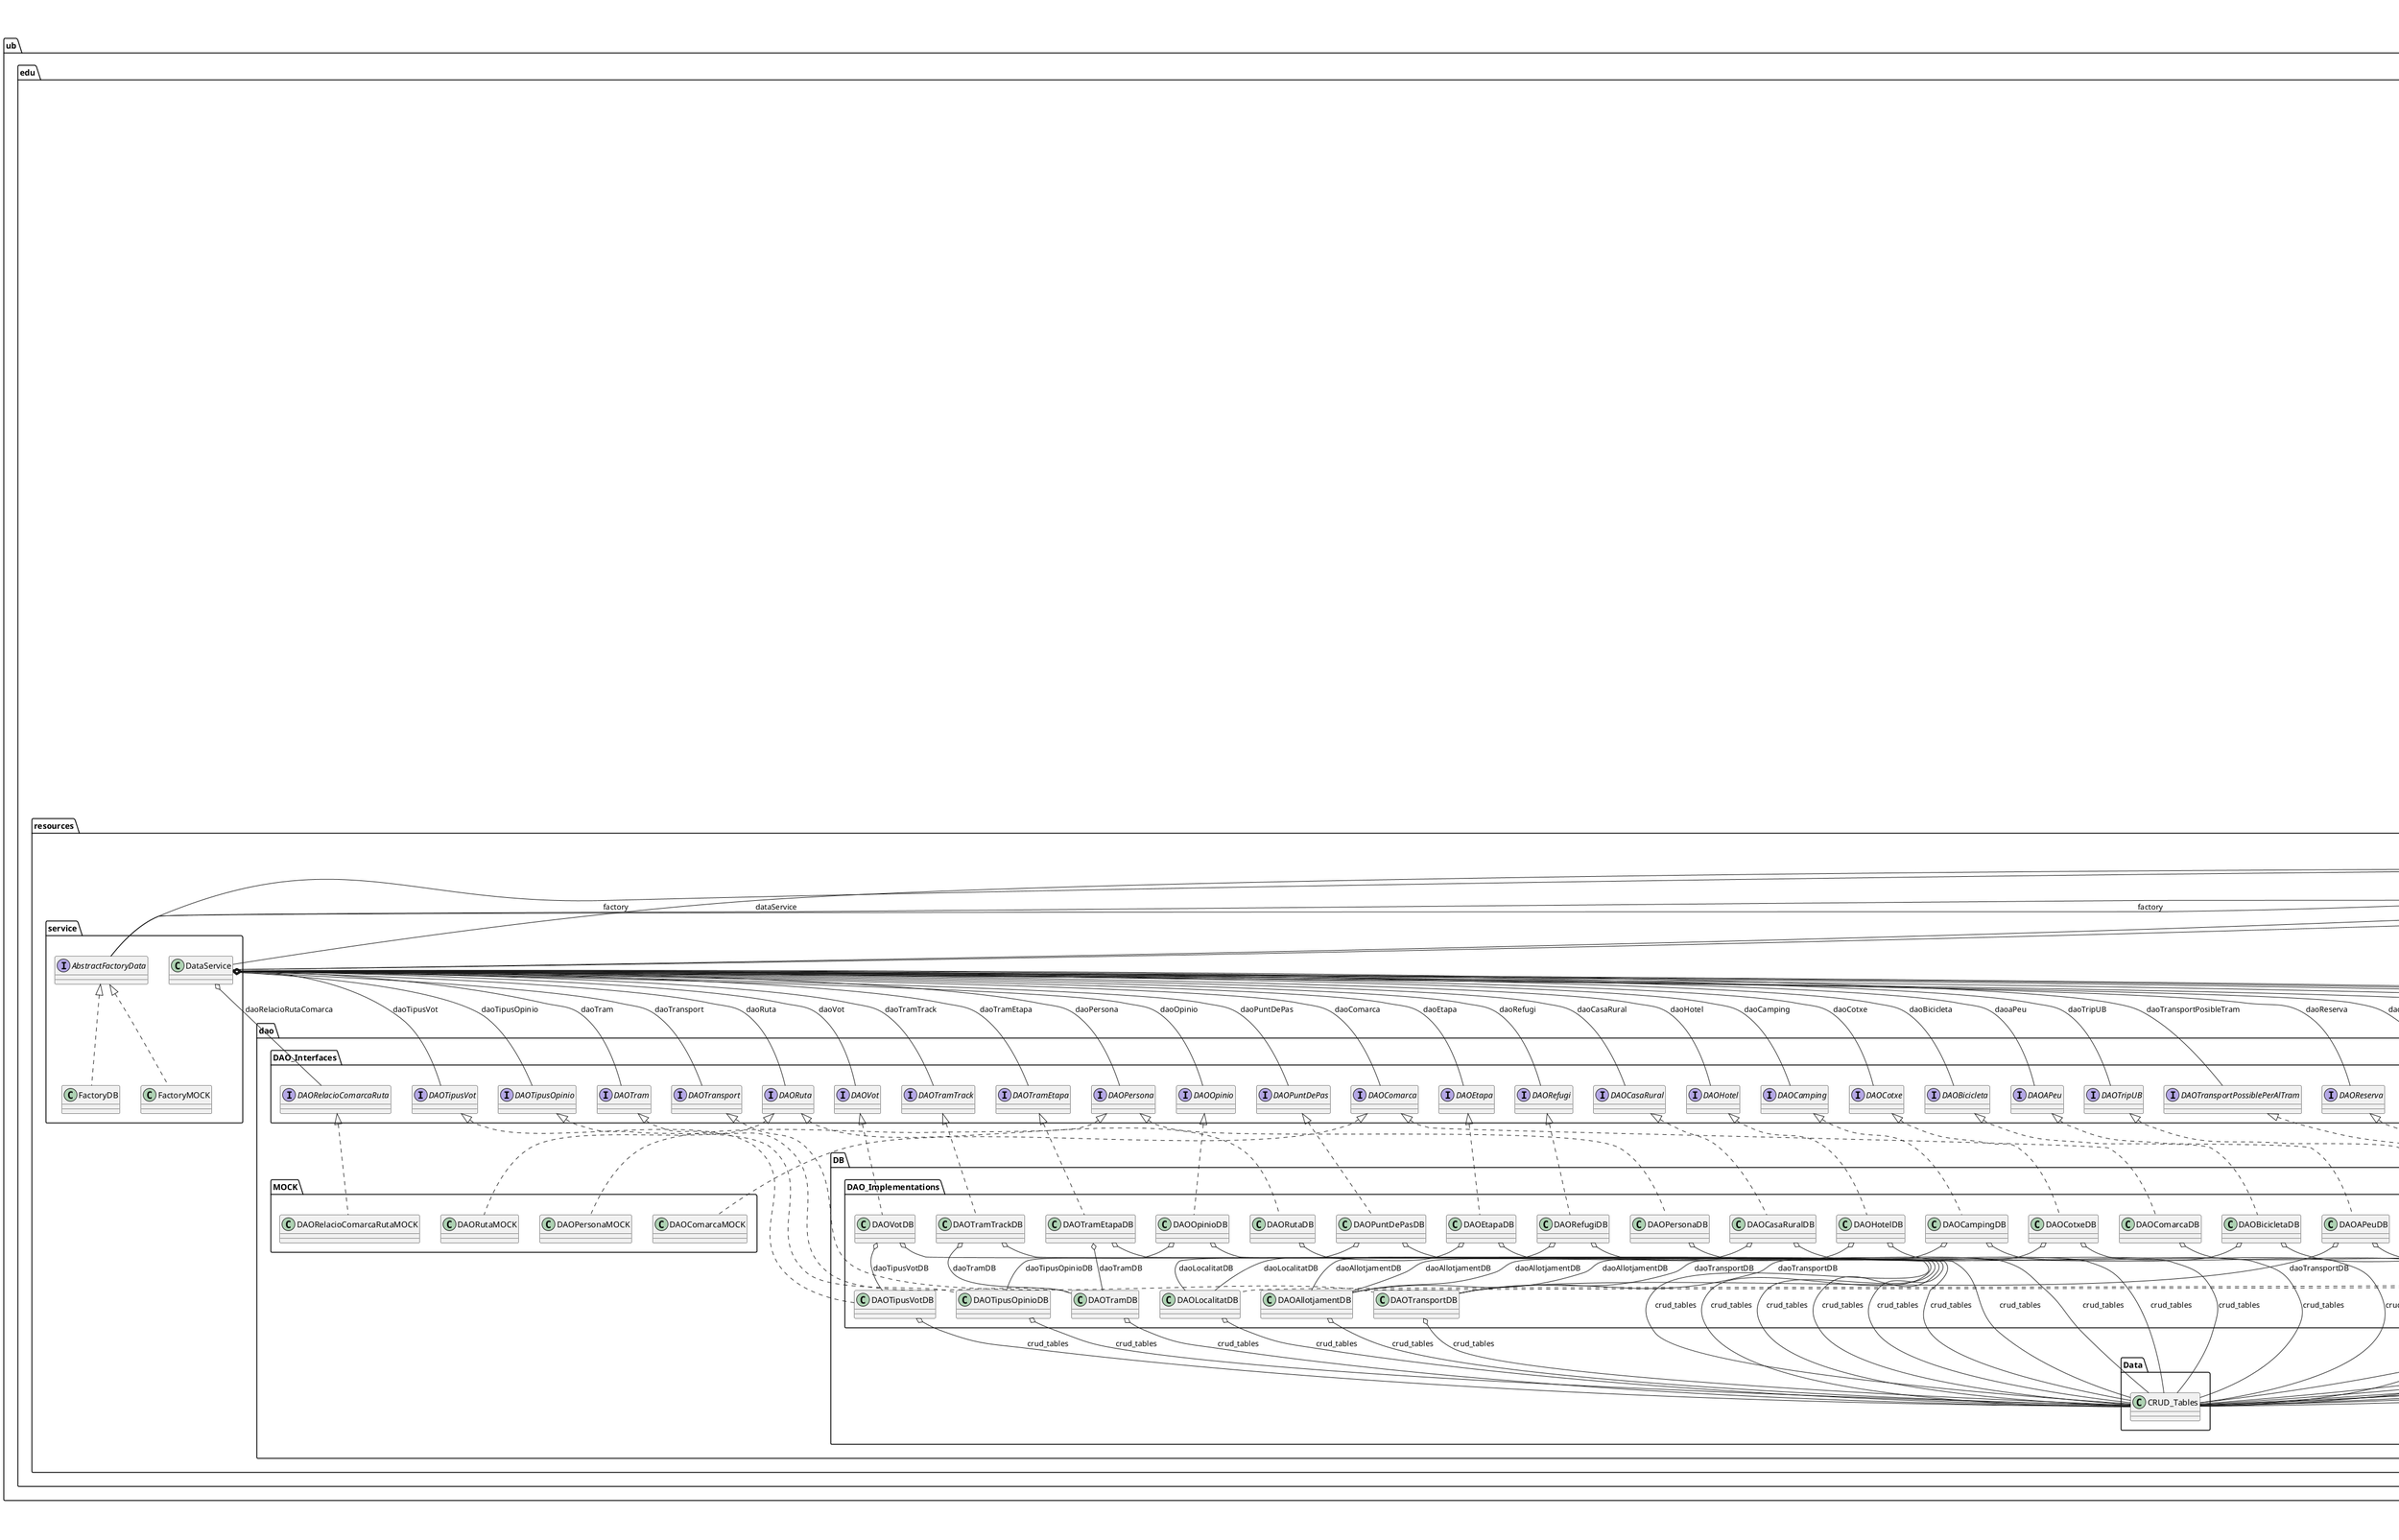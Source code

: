 @startuml

title __P4-VIEWDB-TRIPUB's Class Diagram__\n

    namespace ub.edu {
      class ub.edu.AppMain {
      }
    }

  

    namespace ub.edu {
      namespace controller {
        class ub.edu.controller.Controller {
        }
      }
    }

    namespace ub.edu {
      namespace controller {
        class ub.edu.controller.ControllerCrearVista {
        }
      }
    }

    namespace ub.edu {
      namespace controller {
        class ub.edu.controller.GrupsController {
        }
      }
    }

    namespace ub.edu {
      namespace controller {
        class ub.edu.controller.LocalitatController {
        }
      }
    }

    namespace ub.edu {
      namespace controller {
        class ub.edu.controller.LoginController {
        }
      }
    }

    namespace ub.edu {
      namespace controller {
        class ub.edu.controller.PuntdePasController {
        }
      }
    }

    namespace ub.edu {
      namespace controller {
        class ub.edu.controller.RegisterController {
        }
      }
    }

    namespace ub.edu {
      namespace controller {
        class ub.edu.controller.RutesController {
        }
      }
    }

    namespace ub.edu {
      namespace controller {
        class ub.edu.controller.SessionMemory {
        }
      }
    }

    namespace ub.edu {
      namespace model {
        class ub.edu.model.Allotjament {
        }
      }
    }

    namespace ub.edu {
      namespace model {
        class ub.edu.model.Bicicleta {
        }
      }
    }

    namespace ub.edu {
      namespace model {
        class ub.edu.model.Camping {
        }
      }
    }

    namespace ub.edu {
      namespace model {
        class ub.edu.model.CasaRural {
        }
      }
    }

    namespace ub.edu {
      namespace model {
        class ub.edu.model.Comarca {
        }
      }
    }

    namespace ub.edu {
      namespace model {
        class ub.edu.model.Cotxe {
        }
      }
    }

    namespace ub.edu {
      namespace model {
        class ub.edu.model.Etapa {
        }
      }
    }

    namespace ub.edu {
      namespace model {
        class ub.edu.model.Grup {
        }
      }
    }

    namespace ub.edu {
      namespace model {
        class ub.edu.model.Hotel {
        }
      }
    }

    namespace ub.edu {
      namespace model {
        class ub.edu.model.Localitat {
        }
      }
    }

    namespace ub.edu {
      namespace model {
        class ub.edu.model.ModelFacade {
        }
      }
    }

    namespace ub.edu {
      namespace model {
        class ub.edu.model.ModelFacanaLocalitat {
        }
      }
    }

    namespace ub.edu {
      namespace model {
        class ub.edu.model.ModelFacanaPuntPas {
        }
      }
    }

    namespace ub.edu {
      namespace model {
        class ub.edu.model.ModelFacanaRuta {
        }
      }
    }

    namespace ub.edu {
      namespace model {
        class ub.edu.model.Opinio {
        }
      }
    }

    namespace ub.edu {
      namespace model {
        class ub.edu.model.PerfilPersona {
        }
      }
    }

    namespace ub.edu {
      namespace model {
        class ub.edu.model.Persona {
        }
      }
    }

    namespace ub.edu {
      namespace model {
        class ub.edu.model.PuntDePas {
        }
      }
    }

    namespace ub.edu {
      namespace model {
        class ub.edu.model.Refugi {
        }
      }
    }

    namespace ub.edu {
      namespace model {
        class ub.edu.model.Reserva {
        }
      }
    }

    namespace ub.edu {
      namespace model {
        class ub.edu.model.Ruta {
        }
      }
    }

    namespace ub.edu {
      namespace model {
        class ub.edu.model.Seguretat {
        }
      }
    }

    namespace ub.edu {
      namespace model {
        enum StatusType {
        }
      }
    }

    namespace ub.edu {
      namespace model {
        interface ub.edu.model.SubjectModel {
        }
      }
    }

    namespace ub.edu {
      namespace model {
        interface ub.edu.model.SubjectModelPuntPas {
        }
      }
    }

    namespace ub.edu {
      namespace model {
        class ub.edu.model.Textes {
        }
      }
    }

    namespace ub.edu {
      namespace model {
        class ub.edu.model.Tram {
        }
      }
    }

    namespace ub.edu {
      namespace model {
        class ub.edu.model.TramEtapa {
        }
      }
    }

    namespace ub.edu {
      namespace model {
        class ub.edu.model.TramTrack {
        }
      }
    }

    namespace ub.edu {
      namespace model {
        class ub.edu.model.Transport {
        }
      }
    }

    namespace ub.edu {
      namespace model {
        class ub.edu.model.TripUB {
        }
      }
    }

    namespace ub.edu {
      namespace model {
        class ub.edu.model.Vot {
        }
      }
    }

    namespace ub.edu {
      namespace model {
        class ub.edu.model.XarxaPersones {
        }
      }
    }

    namespace ub.edu {
      namespace model {
        class ub.edu.model.aPeu {
        }
      }
    }

    namespace ub.edu {
      namespace model {
        namespace punPas_Strategy {
          class ub.edu.model.punPas_Strategy.LikesPuntdePas {
          }
        }
      }
    }

    namespace ub.edu {
      namespace model {
        namespace punPas_Strategy {
          class ub.edu.model.punPas_Strategy.LikesRutes {
          }
        }
      }
    }

    namespace ub.edu {
      namespace model {
        namespace punPas_Strategy {
          class ub.edu.model.punPas_Strategy.LlistarEstrellesPuntdePas {
          }
        }
      }
    }

    namespace ub.edu {
      namespace model {
        namespace punPas_Strategy {
          class ub.edu.model.punPas_Strategy.LlistarEstrellesRutes {
          }
        }
      }
    }

    namespace ub.edu {
      namespace model {
        namespace punPas_Strategy {
          class ub.edu.model.punPas_Strategy.PuntPasStrategy {
          }
        }
      }
    }

    namespace ub.edu {
      namespace model {
        namespace punPas_Strategy {
          enum SimpleFactory {
          }
        }
      }
    }

    namespace ub.edu {
      namespace model {
        namespace punPas_Strategy {
          enum SimpleFactory2 {
          }
        }
      }
    }

    namespace ub.edu {
      namespace model {
        namespace punPas_Strategy {
          class ub.edu.model.punPas_Strategy.ValorarDeslike {
          }
        }
      }
    }

    namespace ub.edu {
      namespace model {
        namespace punPas_Strategy {
          class ub.edu.model.punPas_Strategy.ValorarEstrelles {
          }
        }
      }
    }

    namespace ub.edu {
      namespace model {
        namespace punPas_Strategy {
          class ub.edu.model.punPas_Strategy.ValorarLikes {
          }
        }
      }
    }

    namespace ub.edu {
      namespace model {
        namespace punPas_Strategy {
          abstract class ub.edu.model.punPas_Strategy.ValorarPuntPas {
          }
        }
      }
    }

    namespace ub.edu {
      namespace model {
        namespace punPas_Strategy {
          class ub.edu.model.punPas_Strategy.ValorarRuta {
          }
        }
      }
    }

    namespace ub.edu {
      namespace model {
        namespace punPas_Strategy {
          namespace extendClasses {
            class ub.edu.model.punPas_Strategy.extendClasses.ListEstrellesPuntdePas {
            }
          }
        }
      }
    }

    namespace ub.edu {
      namespace model {
        namespace punPas_Strategy {
          namespace extendClasses {
            class ub.edu.model.punPas_Strategy.extendClasses.ListEstrellesRutes {
            }
          }
        }
      }
    }

    namespace ub.edu {
      namespace model {
        namespace punPas_Strategy {
          namespace extendClasses {
            class ub.edu.model.punPas_Strategy.extendClasses.ListLikesPuntdePas {
            }
          }
        }
      }
    }

    namespace ub.edu {
      namespace model {
        namespace punPas_Strategy {
          namespace extendClasses {
            class ub.edu.model.punPas_Strategy.extendClasses.ListLikesRutes {
            }
          }
        }
      }
    }

    namespace ub.edu {
      namespace model {
        namespace punPas_Strategy {
          namespace extendClasses {
            class ub.edu.model.punPas_Strategy.extendClasses.PerDesLike {
            }
          }
        }
      }
    }

    namespace ub.edu {
      namespace model {
        namespace punPas_Strategy {
          namespace extendClasses {
            class ub.edu.model.punPas_Strategy.extendClasses.PerEstrelles {
            }
          }
        }
      }
    }

    namespace ub.edu {
      namespace model {
        namespace punPas_Strategy {
          namespace extendClasses {
            class ub.edu.model.punPas_Strategy.extendClasses.PerEstrellesRuta {
            }
          }
        }
      }
    }

    namespace ub.edu {
      namespace model {
        namespace punPas_Strategy {
          namespace extendClasses {
            class ub.edu.model.punPas_Strategy.extendClasses.PerLikes {
            }
          }
        }
      }
    }

    namespace ub.edu {
      namespace model {
        namespace punPas_Strategy {
          interface ub.edu.model.punPas_Strategy.iLlistar {
          }
        }
      }
    }

    namespace ub.edu {
      namespace model {
        namespace punPas_Strategy {
          interface ub.edu.model.punPas_Strategy.iValorar {
          }
        }
      }
    }

    namespace ub.edu {
      namespace resources {
        class ub.edu.resources.ResourcesFacade {
        }
      }
    }

    namespace ub.edu {
      namespace resources {
        class ub.edu.resources.RessourceFacadePuntdePas {
        }
      }
    }

    namespace ub.edu {
      namespace resources {
        class ub.edu.resources.RessourceFacadeRuta {
        }
      }
    }

    namespace ub.edu {
      namespace resources {
        namespace dao {
          interface ub.edu.resources.dao.DAO {
          }
        }
      }
    }

    namespace ub.edu {
      namespace resources {
        namespace dao {
          namespace DAO_Interfaces {
            interface ub.edu.resources.dao.DAO_Interfaces.DAOAPeu {
            }
          }
        }
      }
    }

    namespace ub.edu {
      namespace resources {
        namespace dao {
          namespace DAO_Interfaces {
            interface ub.edu.resources.dao.DAO_Interfaces.DAOAllotjament {
            }
          }
        }
      }
    }

    namespace ub.edu {
      namespace resources {
        namespace dao {
          namespace DAO_Interfaces {
            interface ub.edu.resources.dao.DAO_Interfaces.DAOBicicleta {
            }
          }
        }
      }
    }

    namespace ub.edu {
      namespace resources {
        namespace dao {
          namespace DAO_Interfaces {
            interface ub.edu.resources.dao.DAO_Interfaces.DAOCamping {
            }
          }
        }
      }
    }

    namespace ub.edu {
      namespace resources {
        namespace dao {
          namespace DAO_Interfaces {
            interface ub.edu.resources.dao.DAO_Interfaces.DAOCasaRural {
            }
          }
        }
      }
    }

    namespace ub.edu {
      namespace resources {
        namespace dao {
          namespace DAO_Interfaces {
            interface ub.edu.resources.dao.DAO_Interfaces.DAOComarca {
            }
          }
        }
      }
    }

    namespace ub.edu {
      namespace resources {
        namespace dao {
          namespace DAO_Interfaces {
            interface ub.edu.resources.dao.DAO_Interfaces.DAOCotxe {
            }
          }
        }
      }
    }

    namespace ub.edu {
      namespace resources {
        namespace dao {
          namespace DAO_Interfaces {
            interface ub.edu.resources.dao.DAO_Interfaces.DAOEtapa {
            }
          }
        }
      }
    }

    namespace ub.edu {
      namespace resources {
        namespace dao {
          namespace DAO_Interfaces {
            interface ub.edu.resources.dao.DAO_Interfaces.DAOGrup {
            }
          }
        }
      }
    }

    namespace ub.edu {
      namespace resources {
        namespace dao {
          namespace DAO_Interfaces {
            interface ub.edu.resources.dao.DAO_Interfaces.DAOGrupFormatPerPersones {
            }
          }
        }
      }
    }

    namespace ub.edu {
      namespace resources {
        namespace dao {
          namespace DAO_Interfaces {
            interface ub.edu.resources.dao.DAO_Interfaces.DAOHotel {
            }
          }
        }
      }
    }

    namespace ub.edu {
      namespace resources {
        namespace dao {
          namespace DAO_Interfaces {
            interface ub.edu.resources.dao.DAO_Interfaces.DAOLocalitat {
            }
          }
        }
      }
    }

    namespace ub.edu {
      namespace resources {
        namespace dao {
          namespace DAO_Interfaces {
            interface ub.edu.resources.dao.DAO_Interfaces.DAOOpinio {
            }
          }
        }
      }
    }

    namespace ub.edu {
      namespace resources {
        namespace dao {
          namespace DAO_Interfaces {
            interface ub.edu.resources.dao.DAO_Interfaces.DAOPersona {
            }
          }
        }
      }
    }

    namespace ub.edu {
      namespace resources {
        namespace dao {
          namespace DAO_Interfaces {
            interface ub.edu.resources.dao.DAO_Interfaces.DAOPersonesRealitzaRuta {
            }
          }
        }
      }
    }

    namespace ub.edu {
      namespace resources {
        namespace dao {
          namespace DAO_Interfaces {
            interface ub.edu.resources.dao.DAO_Interfaces.DAOPuntDePas {
            }
          }
        }
      }
    }

    namespace ub.edu {
      namespace resources {
        namespace dao {
          namespace DAO_Interfaces {
            interface ub.edu.resources.dao.DAO_Interfaces.DAORefugi {
            }
          }
        }
      }
    }

    namespace ub.edu {
      namespace resources {
        namespace dao {
          namespace DAO_Interfaces {
            interface ub.edu.resources.dao.DAO_Interfaces.DAORelacioComarcaRuta {
            }
          }
        }
      }
    }

    namespace ub.edu {
      namespace resources {
        namespace dao {
          namespace DAO_Interfaces {
            interface ub.edu.resources.dao.DAO_Interfaces.DAORelacioComarcaRuta_2 {
            }
          }
        }
      }
    }

    namespace ub.edu {
      namespace resources {
        namespace dao {
          namespace DAO_Interfaces {
            interface ub.edu.resources.dao.DAO_Interfaces.DAOReserva {
            }
          }
        }
      }
    }

    namespace ub.edu {
      namespace resources {
        namespace dao {
          namespace DAO_Interfaces {
            interface ub.edu.resources.dao.DAO_Interfaces.DAORuta {
            }
          }
        }
      }
    }

    namespace ub.edu {
      namespace resources {
        namespace dao {
          namespace DAO_Interfaces {
            interface ub.edu.resources.dao.DAO_Interfaces.DAOTipusOpinio {
            }
          }
        }
      }
    }

    namespace ub.edu {
      namespace resources {
        namespace dao {
          namespace DAO_Interfaces {
            interface ub.edu.resources.dao.DAO_Interfaces.DAOTipusVot {
            }
          }
        }
      }
    }

    namespace ub.edu {
      namespace resources {
        namespace dao {
          namespace DAO_Interfaces {
            interface ub.edu.resources.dao.DAO_Interfaces.DAOTram {
            }
          }
        }
      }
    }

    namespace ub.edu {
      namespace resources {
        namespace dao {
          namespace DAO_Interfaces {
            interface ub.edu.resources.dao.DAO_Interfaces.DAOTramEtapa {
            }
          }
        }
      }
    }

    namespace ub.edu {
      namespace resources {
        namespace dao {
          namespace DAO_Interfaces {
            interface ub.edu.resources.dao.DAO_Interfaces.DAOTramTrack {
            }
          }
        }
      }
    }

    namespace ub.edu {
      namespace resources {
        namespace dao {
          namespace DAO_Interfaces {
            interface ub.edu.resources.dao.DAO_Interfaces.DAOTransport {
            }
          }
        }
      }
    }

    namespace ub.edu {
      namespace resources {
        namespace dao {
          namespace DAO_Interfaces {
            interface ub.edu.resources.dao.DAO_Interfaces.DAOTransportPossiblePerAlTram {
            }
          }
        }
      }
    }

    namespace ub.edu {
      namespace resources {
        namespace dao {
          namespace DAO_Interfaces {
            interface ub.edu.resources.dao.DAO_Interfaces.DAOTripUB {
            }
          }
        }
      }
    }

    namespace ub.edu {
      namespace resources {
        namespace dao {
          namespace DAO_Interfaces {
            interface ub.edu.resources.dao.DAO_Interfaces.DAOVot {
            }
          }
        }
      }
    }

    namespace ub.edu {
      namespace resources {
        namespace dao {
          namespace DB.DAO_Implementations {
            class ub.edu.resources.dao.DB.DAO_Implementations.DAOAPeuDB {
            }
          }
        }
      }
    }

    namespace ub.edu {
      namespace resources {
        namespace dao {
          namespace DB.DAO_Implementations {
            class ub.edu.resources.dao.DB.DAO_Implementations.DAOAllotjamentDB {
            }
          }
        }
      }
    }

    namespace ub.edu {
      namespace resources {
        namespace dao {
          namespace DB.DAO_Implementations {
            class ub.edu.resources.dao.DB.DAO_Implementations.DAOBicicletaDB {
            }
          }
        }
      }
    }

    namespace ub.edu {
      namespace resources {
        namespace dao {
          namespace DB.DAO_Implementations {
            class ub.edu.resources.dao.DB.DAO_Implementations.DAOCampingDB {
            }
          }
        }
      }
    }

    namespace ub.edu {
      namespace resources {
        namespace dao {
          namespace DB.DAO_Implementations {
            class ub.edu.resources.dao.DB.DAO_Implementations.DAOCasaRuralDB {
            }
          }
        }
      }
    }

    namespace ub.edu {
      namespace resources {
        namespace dao {
          namespace DB.DAO_Implementations {
            class ub.edu.resources.dao.DB.DAO_Implementations.DAOComarcaDB {
            }
          }
        }
      }
    }

    namespace ub.edu {
      namespace resources {
        namespace dao {
          namespace DB.DAO_Implementations {
            class ub.edu.resources.dao.DB.DAO_Implementations.DAOCotxeDB {
            }
          }
        }
      }
    }

    namespace ub.edu {
      namespace resources {
        namespace dao {
          namespace DB.DAO_Implementations {
            class ub.edu.resources.dao.DB.DAO_Implementations.DAOEtapaDB {
            }
          }
        }
      }
    }

    namespace ub.edu {
      namespace resources {
        namespace dao {
          namespace DB.DAO_Implementations {
            class ub.edu.resources.dao.DB.DAO_Implementations.DAOGrupDB {
            }
          }
        }
      }
    }

    namespace ub.edu {
      namespace resources {
        namespace dao {
          namespace DB.DAO_Implementations {
            class ub.edu.resources.dao.DB.DAO_Implementations.DAOGrup_FormatPer_PersonesDB {
            }
          }
        }
      }
    }

    namespace ub.edu {
      namespace resources {
        namespace dao {
          namespace DB.DAO_Implementations {
            class ub.edu.resources.dao.DB.DAO_Implementations.DAOHotelDB {
            }
          }
        }
      }
    }

    namespace ub.edu {
      namespace resources {
        namespace dao {
          namespace DB.DAO_Implementations {
            class ub.edu.resources.dao.DB.DAO_Implementations.DAOLocalitatDB {
            }
          }
        }
      }
    }

    namespace ub.edu {
      namespace resources {
        namespace dao {
          namespace DB.DAO_Implementations {
            class ub.edu.resources.dao.DB.DAO_Implementations.DAOOpinioDB {
            }
          }
        }
      }
    }

    namespace ub.edu {
      namespace resources {
        namespace dao {
          namespace DB.DAO_Implementations {
            class ub.edu.resources.dao.DB.DAO_Implementations.DAOPersonaDB {
            }
          }
        }
      }
    }

    namespace ub.edu {
      namespace resources {
        namespace dao {
          namespace DB.DAO_Implementations {
            class ub.edu.resources.dao.DB.DAO_Implementations.DAOPersones_Realitza_RutaDB {
            }
          }
        }
      }
    }

    namespace ub.edu {
      namespace resources {
        namespace dao {
          namespace DB.DAO_Implementations {
            class ub.edu.resources.dao.DB.DAO_Implementations.DAOPuntDePasDB {
            }
          }
        }
      }
    }

    namespace ub.edu {
      namespace resources {
        namespace dao {
          namespace DB.DAO_Implementations {
            class ub.edu.resources.dao.DB.DAO_Implementations.DAORefugiDB {
            }
          }
        }
      }
    }

    namespace ub.edu {
      namespace resources {
        namespace dao {
          namespace DB.DAO_Implementations {
            class ub.edu.resources.dao.DB.DAO_Implementations.DAORelacio_Comarca_RutaDB {
            }
          }
        }
      }
    }

    namespace ub.edu {
      namespace resources {
        namespace dao {
          namespace DB.DAO_Implementations {
            class ub.edu.resources.dao.DB.DAO_Implementations.DAOReservaDB {
            }
          }
        }
      }
    }

    namespace ub.edu {
      namespace resources {
        namespace dao {
          namespace DB.DAO_Implementations {
            class ub.edu.resources.dao.DB.DAO_Implementations.DAORutaDB {
            }
          }
        }
      }
    }

    namespace ub.edu {
      namespace resources {
        namespace dao {
          namespace DB.DAO_Implementations {
            class ub.edu.resources.dao.DB.DAO_Implementations.DAOTipusOpinioDB {
            }
          }
        }
      }
    }

    namespace ub.edu {
      namespace resources {
        namespace dao {
          namespace DB.DAO_Implementations {
            class ub.edu.resources.dao.DB.DAO_Implementations.DAOTipusVotDB {
            }
          }
        }
      }
    }

    namespace ub.edu {
      namespace resources {
        namespace dao {
          namespace DB.DAO_Implementations {
            class ub.edu.resources.dao.DB.DAO_Implementations.DAOTramDB {
            }
          }
        }
      }
    }

    namespace ub.edu {
      namespace resources {
        namespace dao {
          namespace DB.DAO_Implementations {
            class ub.edu.resources.dao.DB.DAO_Implementations.DAOTramEtapaDB {
            }
          }
        }
      }
    }

    namespace ub.edu {
      namespace resources {
        namespace dao {
          namespace DB.DAO_Implementations {
            class ub.edu.resources.dao.DB.DAO_Implementations.DAOTramTrackDB {
            }
          }
        }
      }
    }

    namespace ub.edu {
      namespace resources {
        namespace dao {
          namespace DB.DAO_Implementations {
            class ub.edu.resources.dao.DB.DAO_Implementations.DAOTransportDB {
            }
          }
        }
      }
    }

    namespace ub.edu {
      namespace resources {
        namespace dao {
          namespace DB.DAO_Implementations {
            class ub.edu.resources.dao.DB.DAO_Implementations.DAOTransport_PossiblePerAl_TramDB {
            }
          }
        }
      }
    }

    namespace ub.edu {
      namespace resources {
        namespace dao {
          namespace DB.DAO_Implementations {
            class ub.edu.resources.dao.DB.DAO_Implementations.DAOTripUBDB {
            }
          }
        }
      }
    }

    namespace ub.edu {
      namespace resources {
        namespace dao {
          namespace DB.DAO_Implementations {
            class ub.edu.resources.dao.DB.DAO_Implementations.DAOVotDB {
            }
          }
        }
      }
    }

    namespace ub.edu {
      namespace resources {
        namespace dao {
          namespace DB.Data {
            class ub.edu.resources.dao.DB.Data.CRUD_Tables {
            }
          }
        }
      }
    }

    namespace ub.edu {
      namespace resources {
        namespace dao {
          namespace MOCK {
            class ub.edu.resources.dao.MOCK.DAOComarcaMOCK {
            }
          }
        }
      }
    }

    namespace ub.edu {
      namespace resources {
        namespace dao {
          namespace MOCK {
            class ub.edu.resources.dao.MOCK.DAOPersonaMOCK {
            }
          }
        }
      }
    }

    namespace ub.edu {
      namespace resources {
        namespace dao {
          namespace MOCK {
            class ub.edu.resources.dao.MOCK.DAORelacioComarcaRutaMOCK {
            }
          }
        }
      }
    }

    namespace ub.edu {
      namespace resources {
        namespace dao {
          namespace MOCK {
            class ub.edu.resources.dao.MOCK.DAORutaMOCK {
            }
          }
        }
      }
    }

    namespace ub.edu {
      namespace resources {
        namespace dao {
          class ub.edu.resources.dao.Parell {
          }
        }
      }
    }

    namespace ub.edu {
      namespace resources {
        namespace dao {
          class ub.edu.resources.dao.Quartet {
          }
        }
      }
    }

    namespace ub.edu {
      namespace resources {
        namespace dao {
          class ub.edu.resources.dao.Triplet {
          }
        }
      }
    }

    namespace ub.edu {
      namespace resources {
        namespace service {
          interface ub.edu.resources.service.AbstractFactoryData {
          }
        }
      }
    }

    namespace ub.edu {
      namespace resources {
        namespace service {
          class ub.edu.resources.service.DataService {
          }
        }
      }
    }

    namespace ub.edu {
      namespace resources {
        namespace service {
          class ub.edu.resources.service.FactoryDB {
          }
        }
      }
    }

    namespace ub.edu {
      namespace resources {
        namespace service {
          class ub.edu.resources.service.FactoryMOCK {
          }
        }
      }
    }

    namespace ub.edu {
      namespace view {
        abstract class ub.edu.view.Escena {
        }
      }
    }

    namespace ub.edu {
      namespace view {
        class ub.edu.view.EscenaAllotjaments {
        }
      }
    }

    namespace ub.edu {
      namespace view {
        enum EscenaFactory {
        }
      }
    }

    namespace ub.edu {
      namespace view {
        class ub.edu.view.EscenaLogin {
        }
      }
    }

    namespace ub.edu {
      namespace view {
        class ub.edu.view.EscenaMain {
        }
      }
    }

    namespace ub.edu {
      namespace view {
        class ub.edu.view.EscenaRegister {
        }
      }
    }

    namespace ub.edu {
      namespace view {
        class ub.edu.view.EscenaReservarAllotjament {
        }
      }
    }

  

    namespace ub.edu {
      namespace view {
        class ub.edu.view.EscenaRutaDetalls {
        }
      }
    }

    namespace ub.edu {
      namespace view {
        class ub.edu.view.EscenaTramDetalls {
        }
      }
    }

    namespace ub.edu {
      namespace view {
        class ub.edu.view.EscenaTramEtapaDetalls {
        }
      }
    }

    namespace ub.edu {
      namespace view {
        class ub.edu.view.EscenaTramTrackPdPDetalls {
        }
      }
    }

    namespace ub.edu {
      namespace view {
        class ub.edu.view.EscenaValorarPuntDePas {
        }
      }
    }

    namespace ub.edu {
      namespace view {
        class ub.edu.view.EscenaValorarRuta {
        }
      }
    }

    namespace ub.edu {
      namespace view {
        interface ub.edu.view.ObserverView {
        }
      }
    }

    namespace ub.edu {
      namespace view {
        interface ub.edu.view.ObserverViewPuntPas {
        }
      }
    }

    namespace ub.edu {
      namespace view {
        class ub.edu.view.Vista {
        }
      }
    }

  

  ub.edu.AppMain -up-|> javafx.application.Application
  ub.edu.AppMain o-- ub.edu.controller.ControllerCrearVista : controllerVista
  ub.edu.AppMain o-- ub.edu.view.Vista : vista
  ub.edu.controller.Controller o-- ub.edu.resources.ResourcesFacade : inicialitzador
  ub.edu.controller.Controller o-- ub.edu.model.ModelFacade : modelFacade
  ub.edu.controller.Controller o-- ub.edu.controller.SessionMemory : sessionMemory
  ub.edu.controller.Controller o-- ub.edu.model.TripUB : tripUB
  ub.edu.controller.ControllerCrearVista o-- ub.edu.view.Vista : vista
  ub.edu.controller.GrupsController o-- ub.edu.resources.ResourcesFacade : inicialitzador
  ub.edu.controller.GrupsController o-- ub.edu.model.ModelFacade : modelFacade
  ub.edu.controller.GrupsController o-- ub.edu.model.TripUB : tripUB
  ub.edu.controller.LocalitatController o-- ub.edu.model.ModelFacanaLocalitat : modelFacanaLocalitat
  ub.edu.controller.LocalitatController o-- ub.edu.model.TripUB : tripUB
  ub.edu.controller.LoginController o-- ub.edu.model.ModelFacade : modelFacade
  ub.edu.controller.LoginController o-- ub.edu.model.TripUB : tripUB
  ub.edu.controller.PuntdePasController o-- ub.edu.model.ModelFacanaPuntPas : modelFacanaPuntPas
  ub.edu.controller.PuntdePasController o-- ub.edu.resources.RessourceFacadePuntdePas : ressourceFacadePuntdePas
  ub.edu.controller.PuntdePasController o-- ub.edu.model.TripUB : tripUB
  ub.edu.controller.RegisterController o-- ub.edu.resources.ResourcesFacade : inicialitzador
  ub.edu.controller.RegisterController o-- ub.edu.model.ModelFacade : modelFacade
  ub.edu.controller.RegisterController o-- ub.edu.model.TripUB : tripUB
  ub.edu.controller.RutesController o-- ub.edu.model.ModelFacanaRuta : modelFacanaRuta
  ub.edu.model.Allotjament o-- ub.edu.model.Etapa : etapa
  ub.edu.model.Bicicleta -up-|> ub.edu.model.Transport
  ub.edu.model.Camping -up-|> ub.edu.model.Allotjament
  ub.edu.model.CasaRural -up-|> ub.edu.model.Allotjament
  ub.edu.model.Cotxe -up-|> ub.edu.model.Transport
  ub.edu.model.Etapa -up-|> ub.edu.model.Localitat
  ub.edu.model.Hotel -up-|> ub.edu.model.Allotjament
  ub.edu.model.Localitat o-- ub.edu.model.Comarca : comarca
  ub.edu.model.ModelFacade o-- ub.edu.model.ModelFacanaPuntPas : modelFacanaPuntPas
  ub.edu.model.ModelFacade o-- ub.edu.model.TripUB : tripUB
  ub.edu.model.ModelFacanaLocalitat o-- ub.edu.model.ModelFacade : modelFacade
  ub.edu.model.ModelFacanaLocalitat o-- ub.edu.model.ModelFacanaPuntPas : modelFacanaPuntPas
  ub.edu.model.ModelFacanaLocalitat o-- ub.edu.model.TripUB : tripUB
  ub.edu.model.ModelFacanaPuntPas o-- ub.edu.model.punPas_Strategy.PuntPasStrategy : puntPasStrategy
  ub.edu.model.ModelFacanaPuntPas o-- ub.edu.model.TripUB : tripUB
  ub.edu.model.ModelFacanaRuta o-- ub.edu.model.punPas_Strategy.PuntPasStrategy : puntPasStrategy
  ub.edu.model.ModelFacanaRuta o-- ub.edu.model.TripUB : tripUB
  ub.edu.model.Opinio o-- ub.edu.model.Persona : persona
  ub.edu.model.Opinio o-- ub.edu.model.PuntDePas : puntDePas
  ub.edu.model.Persona o-- ub.edu.model.PerfilPersona : perfil
  ub.edu.model.PuntDePas -up-|> ub.edu.model.Localitat
  ub.edu.model.Refugi -up-|> ub.edu.model.Allotjament
  ub.edu.model.Reserva o-- ub.edu.model.Allotjament : allotjament
  ub.edu.model.Reserva o-- ub.edu.model.Persona : persona
  ub.edu.model.Ruta o-- ub.edu.model.Localitat : localitatDesti
  ub.edu.model.Ruta o-- ub.edu.model.Localitat : localitatOrigen
  ub.edu.model.TramEtapa -up-|> ub.edu.model.Tram
  ub.edu.model.TramEtapa o-- ub.edu.model.Etapa : etapaDesti
  ub.edu.model.TramEtapa o-- ub.edu.model.Etapa : etapaOrigen
  ub.edu.model.TramTrack -up-|> ub.edu.model.Tram
  ub.edu.model.TramTrack o-- ub.edu.model.PuntDePas : puntDePasDesti
  ub.edu.model.TramTrack o-- ub.edu.model.PuntDePas : puntDePasOrigen
  ub.edu.model.TripUB .up.|> ub.edu.model.SubjectModel
  ub.edu.model.TripUB o-- ub.edu.model.XarxaPersones : xarxaPersones
  ub.edu.model.Vot o-- ub.edu.model.Grup : grup
  ub.edu.model.Vot o-- ub.edu.model.Persona : persona
  ub.edu.model.Vot o-- ub.edu.model.Ruta : ruta
  ub.edu.model.aPeu -up-|> ub.edu.model.Transport
  ub.edu.model.punPas_Strategy.LikesPuntdePas .up.|> ub.edu.model.punPas_Strategy.iLlistar
  ub.edu.model.punPas_Strategy.LikesPuntdePas o-- ub.edu.resources.RessourceFacadePuntdePas : ressourceFacadePuntdePas
  ub.edu.model.punPas_Strategy.LikesPuntdePas o-- ub.edu.controller.SessionMemory : sessionMemory
  ub.edu.model.punPas_Strategy.LikesRutes .up.|> ub.edu.model.punPas_Strategy.iLlistar
  ub.edu.model.punPas_Strategy.LikesRutes o-- ub.edu.resources.RessourceFacadeRuta : ressourceFacadeRuta
  ub.edu.model.punPas_Strategy.LikesRutes o-- ub.edu.controller.SessionMemory : sessionMemory
  ub.edu.model.punPas_Strategy.LlistarEstrellesPuntdePas .up.|> ub.edu.model.punPas_Strategy.iLlistar
  ub.edu.model.punPas_Strategy.LlistarEstrellesPuntdePas o-- ub.edu.resources.RessourceFacadePuntdePas : ressourceFacadePuntdePas
  ub.edu.model.punPas_Strategy.LlistarEstrellesPuntdePas o-- ub.edu.controller.SessionMemory : sessionMemory
  ub.edu.model.punPas_Strategy.LlistarEstrellesRutes .up.|> ub.edu.model.punPas_Strategy.iLlistar
  ub.edu.model.punPas_Strategy.LlistarEstrellesRutes o-- ub.edu.resources.RessourceFacadeRuta : ressourceFacadeRuta
  ub.edu.model.punPas_Strategy.LlistarEstrellesRutes o-- ub.edu.controller.SessionMemory : sessionMemory
  ub.edu.model.punPas_Strategy.PuntPasStrategy .up.|> ub.edu.model.SubjectModelPuntPas
  ub.edu.model.punPas_Strategy.PuntPasStrategy o-- ub.edu.model.punPas_Strategy.extendClasses.PerDesLike : perDesLike
  ub.edu.model.punPas_Strategy.PuntPasStrategy o-- ub.edu.model.punPas_Strategy.extendClasses.PerEstrelles : perEstrelles
  ub.edu.model.punPas_Strategy.PuntPasStrategy o-- ub.edu.model.punPas_Strategy.extendClasses.PerEstrellesRuta : perEstrellesRuta
  ub.edu.model.punPas_Strategy.PuntPasStrategy o-- ub.edu.model.punPas_Strategy.extendClasses.PerLikes : perLikes
  ub.edu.model.punPas_Strategy.PuntPasStrategy o-- ub.edu.model.punPas_Strategy.SimpleFactory : simpleFactory
  ub.edu.model.punPas_Strategy.PuntPasStrategy o-- ub.edu.model.punPas_Strategy.SimpleFactory2 : simpleFactory2
  ub.edu.model.punPas_Strategy.PuntPasStrategy o-- ub.edu.model.punPas_Strategy.ValorarPuntPas : veurePer
  ub.edu.model.punPas_Strategy.ValorarDeslike .up.|> ub.edu.model.punPas_Strategy.iValorar
  ub.edu.model.punPas_Strategy.ValorarDeslike o-- ub.edu.controller.SessionMemory : sessionMemory
  ub.edu.model.punPas_Strategy.ValorarDeslike o-- ub.edu.model.Textes : textes
  ub.edu.model.punPas_Strategy.ValorarEstrelles .up.|> ub.edu.model.punPas_Strategy.iValorar
  ub.edu.model.punPas_Strategy.ValorarEstrelles o-- ub.edu.resources.RessourceFacadePuntdePas : ressourceFacadePuntdePas
  ub.edu.model.punPas_Strategy.ValorarEstrelles o-- ub.edu.controller.SessionMemory : sessionMemory
  ub.edu.model.punPas_Strategy.ValorarEstrelles o-- ub.edu.model.Textes : textes
  ub.edu.model.punPas_Strategy.ValorarEstrelles o-- ub.edu.model.TripUB : tripUB
  ub.edu.model.punPas_Strategy.ValorarLikes .up.|> ub.edu.model.punPas_Strategy.iValorar
  ub.edu.model.punPas_Strategy.ValorarLikes o-- ub.edu.controller.SessionMemory : sessionMemory
  ub.edu.model.punPas_Strategy.ValorarLikes o-- ub.edu.model.Textes : textes
  ub.edu.model.punPas_Strategy.ValorarPuntPas o-- ub.edu.model.punPas_Strategy.iLlistar : illistar
  ub.edu.model.punPas_Strategy.ValorarPuntPas o-- ub.edu.model.punPas_Strategy.iValorar : ivalorar
  ub.edu.model.punPas_Strategy.ValorarRuta .up.|> ub.edu.model.punPas_Strategy.iValorar
  ub.edu.model.punPas_Strategy.ValorarRuta o-- ub.edu.resources.RessourceFacadeRuta : ressourceFacadeRuta
  ub.edu.model.punPas_Strategy.ValorarRuta o-- ub.edu.controller.SessionMemory : sessionMemory
  ub.edu.model.punPas_Strategy.ValorarRuta o-- ub.edu.model.Textes : textes
  ub.edu.model.punPas_Strategy.extendClasses.ListEstrellesPuntdePas -up-|> ub.edu.model.punPas_Strategy.ValorarPuntPas
  ub.edu.model.punPas_Strategy.extendClasses.ListEstrellesRutes -up-|> ub.edu.model.punPas_Strategy.ValorarPuntPas
  ub.edu.model.punPas_Strategy.extendClasses.ListLikesPuntdePas -up-|> ub.edu.model.punPas_Strategy.ValorarPuntPas
  ub.edu.model.punPas_Strategy.extendClasses.ListLikesRutes -up-|> ub.edu.model.punPas_Strategy.ValorarPuntPas
  ub.edu.model.punPas_Strategy.extendClasses.PerDesLike -up-|> ub.edu.model.punPas_Strategy.ValorarPuntPas
  ub.edu.model.punPas_Strategy.extendClasses.PerEstrelles -up-|> ub.edu.model.punPas_Strategy.ValorarPuntPas
  ub.edu.model.punPas_Strategy.extendClasses.PerEstrellesRuta -up-|> ub.edu.model.punPas_Strategy.ValorarPuntPas
  ub.edu.model.punPas_Strategy.extendClasses.PerLikes -up-|> ub.edu.model.punPas_Strategy.ValorarPuntPas
  ub.edu.resources.ResourcesFacade o-- ub.edu.resources.service.DataService : dataService
  ub.edu.resources.ResourcesFacade o-- ub.edu.resources.service.AbstractFactoryData : factory
  ub.edu.resources.ResourcesFacade o-- ub.edu.model.ModelFacade : modelFacade
  ub.edu.resources.ResourcesFacade o-- ub.edu.model.ModelFacanaPuntPas : modelFacanaPuntPas
  ub.edu.resources.ResourcesFacade o-- ub.edu.controller.SessionMemory : sessionMemory
  ub.edu.resources.ResourcesFacade o-- ub.edu.model.TripUB : tripUB
  ub.edu.resources.RessourceFacadePuntdePas o-- ub.edu.resources.service.DataService : dataService
  ub.edu.resources.RessourceFacadePuntdePas o-- ub.edu.resources.service.AbstractFactoryData : factory
  ub.edu.resources.RessourceFacadePuntdePas o-- ub.edu.model.TripUB : tripUB
  ub.edu.resources.RessourceFacadeRuta o-- ub.edu.resources.service.DataService : dataService
  ub.edu.resources.RessourceFacadeRuta o-- ub.edu.resources.service.AbstractFactoryData : factory
  ub.edu.resources.RessourceFacadeRuta o-- ub.edu.model.TripUB : tripUB
  ub.edu.resources.dao.DB.DAO_Implementations.DAOAPeuDB .up.|> ub.edu.resources.dao.DAO_Interfaces.DAOAPeu
  ub.edu.resources.dao.DB.DAO_Implementations.DAOAPeuDB o-- ub.edu.resources.dao.DB.DAO_Implementations.DAOTransportDB : daoTransportDB
  ub.edu.resources.dao.DB.DAO_Implementations.DAOAPeuDB o-- ub.edu.resources.dao.DB.Data.CRUD_Tables : crud_tables
  ub.edu.resources.dao.DB.DAO_Implementations.DAOAllotjamentDB .up.|> ub.edu.resources.dao.DAO_Interfaces.DAOAllotjament
  ub.edu.resources.dao.DB.DAO_Implementations.DAOAllotjamentDB o-- ub.edu.resources.dao.DB.Data.CRUD_Tables : crud_tables
  ub.edu.resources.dao.DB.DAO_Implementations.DAOBicicletaDB .up.|> ub.edu.resources.dao.DAO_Interfaces.DAOBicicleta
  ub.edu.resources.dao.DB.DAO_Implementations.DAOBicicletaDB o-- ub.edu.resources.dao.DB.DAO_Implementations.DAOTransportDB : daoTransportDB
  ub.edu.resources.dao.DB.DAO_Implementations.DAOBicicletaDB o-- ub.edu.resources.dao.DB.Data.CRUD_Tables : crud_tables
  ub.edu.resources.dao.DB.DAO_Implementations.DAOCampingDB .up.|> ub.edu.resources.dao.DAO_Interfaces.DAOCamping
  ub.edu.resources.dao.DB.DAO_Implementations.DAOCampingDB o-- ub.edu.resources.dao.DB.DAO_Implementations.DAOAllotjamentDB : daoAllotjamentDB
  ub.edu.resources.dao.DB.DAO_Implementations.DAOCampingDB o-- ub.edu.resources.dao.DB.Data.CRUD_Tables : crud_tables
  ub.edu.resources.dao.DB.DAO_Implementations.DAOCasaRuralDB .up.|> ub.edu.resources.dao.DAO_Interfaces.DAOCasaRural
  ub.edu.resources.dao.DB.DAO_Implementations.DAOCasaRuralDB o-- ub.edu.resources.dao.DB.DAO_Implementations.DAOAllotjamentDB : daoAllotjamentDB
  ub.edu.resources.dao.DB.DAO_Implementations.DAOCasaRuralDB o-- ub.edu.resources.dao.DB.Data.CRUD_Tables : crud_tables
  ub.edu.resources.dao.DB.DAO_Implementations.DAOComarcaDB .up.|> ub.edu.resources.dao.DAO_Interfaces.DAOComarca
  ub.edu.resources.dao.DB.DAO_Implementations.DAOComarcaDB o-- ub.edu.resources.dao.DB.Data.CRUD_Tables : crud_tables
  ub.edu.resources.dao.DB.DAO_Implementations.DAOCotxeDB .up.|> ub.edu.resources.dao.DAO_Interfaces.DAOCotxe
  ub.edu.resources.dao.DB.DAO_Implementations.DAOCotxeDB o-- ub.edu.resources.dao.DB.DAO_Implementations.DAOTransportDB : daoTransportDB
  ub.edu.resources.dao.DB.DAO_Implementations.DAOCotxeDB o-- ub.edu.resources.dao.DB.Data.CRUD_Tables : crud_tables
  ub.edu.resources.dao.DB.DAO_Implementations.DAOEtapaDB .up.|> ub.edu.resources.dao.DAO_Interfaces.DAOEtapa
  ub.edu.resources.dao.DB.DAO_Implementations.DAOEtapaDB o-- ub.edu.resources.dao.DB.DAO_Implementations.DAOLocalitatDB : daoLocalitatDB
  ub.edu.resources.dao.DB.DAO_Implementations.DAOEtapaDB o-- ub.edu.resources.dao.DB.Data.CRUD_Tables : crud_tables
  ub.edu.resources.dao.DB.DAO_Implementations.DAOGrupDB .up.|> ub.edu.resources.dao.DAO_Interfaces.DAOGrup
  ub.edu.resources.dao.DB.DAO_Implementations.DAOGrupDB o-- ub.edu.resources.dao.DB.Data.CRUD_Tables : crud_tables
  ub.edu.resources.dao.DB.DAO_Implementations.DAOGrup_FormatPer_PersonesDB .up.|> ub.edu.resources.dao.DAO_Interfaces.DAOGrupFormatPerPersones
  ub.edu.resources.dao.DB.DAO_Implementations.DAOGrup_FormatPer_PersonesDB o-- ub.edu.resources.dao.DB.Data.CRUD_Tables : crud_tables
  ub.edu.resources.dao.DB.DAO_Implementations.DAOHotelDB .up.|> ub.edu.resources.dao.DAO_Interfaces.DAOHotel
  ub.edu.resources.dao.DB.DAO_Implementations.DAOHotelDB o-- ub.edu.resources.dao.DB.DAO_Implementations.DAOAllotjamentDB : daoAllotjamentDB
  ub.edu.resources.dao.DB.DAO_Implementations.DAOHotelDB o-- ub.edu.resources.dao.DB.Data.CRUD_Tables : crud_tables
  ub.edu.resources.dao.DB.DAO_Implementations.DAOLocalitatDB .up.|> ub.edu.resources.dao.DAO_Interfaces.DAOLocalitat
  ub.edu.resources.dao.DB.DAO_Implementations.DAOLocalitatDB o-- ub.edu.resources.dao.DB.Data.CRUD_Tables : crud_tables
  ub.edu.resources.dao.DB.DAO_Implementations.DAOOpinioDB .up.|> ub.edu.resources.dao.DAO_Interfaces.DAOOpinio
  ub.edu.resources.dao.DB.DAO_Implementations.DAOOpinioDB o-- ub.edu.resources.dao.DB.DAO_Implementations.DAOTipusOpinioDB : daoTipusOpinioDB
  ub.edu.resources.dao.DB.DAO_Implementations.DAOOpinioDB o-- ub.edu.resources.dao.DB.Data.CRUD_Tables : crud_tables
  ub.edu.resources.dao.DB.DAO_Implementations.DAOPersonaDB .up.|> ub.edu.resources.dao.DAO_Interfaces.DAOPersona
  ub.edu.resources.dao.DB.DAO_Implementations.DAOPersonaDB o-- ub.edu.resources.dao.DB.Data.CRUD_Tables : crud_tables
  ub.edu.resources.dao.DB.DAO_Implementations.DAOPersones_Realitza_RutaDB .up.|> ub.edu.resources.dao.DAO_Interfaces.DAOPersonesRealitzaRuta
  ub.edu.resources.dao.DB.DAO_Implementations.DAOPersones_Realitza_RutaDB o-- ub.edu.resources.dao.DB.Data.CRUD_Tables : crud_tables
  ub.edu.resources.dao.DB.DAO_Implementations.DAOPuntDePasDB .up.|> ub.edu.resources.dao.DAO_Interfaces.DAOPuntDePas
  ub.edu.resources.dao.DB.DAO_Implementations.DAOPuntDePasDB o-- ub.edu.resources.dao.DB.DAO_Implementations.DAOLocalitatDB : daoLocalitatDB
  ub.edu.resources.dao.DB.DAO_Implementations.DAOPuntDePasDB o-- ub.edu.resources.dao.DB.Data.CRUD_Tables : crud_tables
  ub.edu.resources.dao.DB.DAO_Implementations.DAORefugiDB .up.|> ub.edu.resources.dao.DAO_Interfaces.DAORefugi
  ub.edu.resources.dao.DB.DAO_Implementations.DAORefugiDB o-- ub.edu.resources.dao.DB.DAO_Implementations.DAOAllotjamentDB : daoAllotjamentDB
  ub.edu.resources.dao.DB.DAO_Implementations.DAORefugiDB o-- ub.edu.resources.dao.DB.Data.CRUD_Tables : crud_tables
  ub.edu.resources.dao.DB.DAO_Implementations.DAORelacio_Comarca_RutaDB .up.|> ub.edu.resources.dao.DAO_Interfaces.DAORelacioComarcaRuta_2
  ub.edu.resources.dao.DB.DAO_Implementations.DAORelacio_Comarca_RutaDB o-- ub.edu.resources.dao.DB.Data.CRUD_Tables : crud_tables
  ub.edu.resources.dao.DB.DAO_Implementations.DAOReservaDB .up.|> ub.edu.resources.dao.DAO_Interfaces.DAOReserva
  ub.edu.resources.dao.DB.DAO_Implementations.DAOReservaDB o-- ub.edu.resources.dao.DB.Data.CRUD_Tables : crud_tables
  ub.edu.resources.dao.DB.DAO_Implementations.DAORutaDB .up.|> ub.edu.resources.dao.DAO_Interfaces.DAORuta
  ub.edu.resources.dao.DB.DAO_Implementations.DAORutaDB o-- ub.edu.resources.dao.DB.Data.CRUD_Tables : crud_tables
  ub.edu.resources.dao.DB.DAO_Implementations.DAOTipusOpinioDB .up.|> ub.edu.resources.dao.DAO_Interfaces.DAOTipusOpinio
  ub.edu.resources.dao.DB.DAO_Implementations.DAOTipusOpinioDB o-- ub.edu.resources.dao.DB.Data.CRUD_Tables : crud_tables
  ub.edu.resources.dao.DB.DAO_Implementations.DAOTipusVotDB .up.|> ub.edu.resources.dao.DAO_Interfaces.DAOTipusVot
  ub.edu.resources.dao.DB.DAO_Implementations.DAOTipusVotDB o-- ub.edu.resources.dao.DB.Data.CRUD_Tables : crud_tables
  ub.edu.resources.dao.DB.DAO_Implementations.DAOTramDB .up.|> ub.edu.resources.dao.DAO_Interfaces.DAOTram
  ub.edu.resources.dao.DB.DAO_Implementations.DAOTramDB o-- ub.edu.resources.dao.DB.Data.CRUD_Tables : crud_tables
  ub.edu.resources.dao.DB.DAO_Implementations.DAOTramEtapaDB .up.|> ub.edu.resources.dao.DAO_Interfaces.DAOTramEtapa
  ub.edu.resources.dao.DB.DAO_Implementations.DAOTramEtapaDB o-- ub.edu.resources.dao.DB.DAO_Implementations.DAOTramDB : daoTramDB
  ub.edu.resources.dao.DB.DAO_Implementations.DAOTramEtapaDB o-- ub.edu.resources.dao.DB.Data.CRUD_Tables : crud_tables
  ub.edu.resources.dao.DB.DAO_Implementations.DAOTramTrackDB .up.|> ub.edu.resources.dao.DAO_Interfaces.DAOTramTrack
  ub.edu.resources.dao.DB.DAO_Implementations.DAOTramTrackDB o-- ub.edu.resources.dao.DB.DAO_Implementations.DAOTramDB : daoTramDB
  ub.edu.resources.dao.DB.DAO_Implementations.DAOTramTrackDB o-- ub.edu.resources.dao.DB.Data.CRUD_Tables : crud_tables
  ub.edu.resources.dao.DB.DAO_Implementations.DAOTransportDB .up.|> ub.edu.resources.dao.DAO_Interfaces.DAOTransport
  ub.edu.resources.dao.DB.DAO_Implementations.DAOTransportDB o-- ub.edu.resources.dao.DB.Data.CRUD_Tables : crud_tables
  ub.edu.resources.dao.DB.DAO_Implementations.DAOTransport_PossiblePerAl_TramDB .up.|> ub.edu.resources.dao.DAO_Interfaces.DAOTransportPossiblePerAlTram
  ub.edu.resources.dao.DB.DAO_Implementations.DAOTransport_PossiblePerAl_TramDB o-- ub.edu.resources.dao.DB.Data.CRUD_Tables : crud_tables
  ub.edu.resources.dao.DB.DAO_Implementations.DAOTripUBDB .up.|> ub.edu.resources.dao.DAO_Interfaces.DAOTripUB
  ub.edu.resources.dao.DB.DAO_Implementations.DAOTripUBDB o-- ub.edu.resources.dao.DB.Data.CRUD_Tables : crud_tables
  ub.edu.resources.dao.DB.DAO_Implementations.DAOVotDB .up.|> ub.edu.resources.dao.DAO_Interfaces.DAOVot
  ub.edu.resources.dao.DB.DAO_Implementations.DAOVotDB o-- ub.edu.resources.dao.DB.DAO_Implementations.DAOTipusVotDB : daoTipusVotDB
  ub.edu.resources.dao.DB.DAO_Implementations.DAOVotDB o-- ub.edu.resources.dao.DB.Data.CRUD_Tables : crud_tables
  ub.edu.resources.dao.MOCK.DAOComarcaMOCK .up.|> ub.edu.resources.dao.DAO_Interfaces.DAOComarca
  ub.edu.resources.dao.MOCK.DAOPersonaMOCK .up.|> ub.edu.resources.dao.DAO_Interfaces.DAOPersona
  ub.edu.resources.dao.MOCK.DAORelacioComarcaRutaMOCK .up.|> ub.edu.resources.dao.DAO_Interfaces.DAORelacioComarcaRuta
  ub.edu.resources.dao.MOCK.DAORutaMOCK .up.|> ub.edu.resources.dao.DAO_Interfaces.DAORuta
  ub.edu.resources.dao.Parell o-- T : element1
  ub.edu.resources.dao.Parell o-- V : element2
  ub.edu.resources.dao.Quartet o-- T : element1
  ub.edu.resources.dao.Quartet o-- V : element2
  ub.edu.resources.dao.Quartet o-- W : element3
  ub.edu.resources.dao.Quartet o-- X : element4
  ub.edu.resources.dao.Triplet o-- T : element1
  ub.edu.resources.dao.Triplet o-- V : element2
  ub.edu.resources.dao.Triplet o-- W : element3
  ub.edu.resources.service.DataService o-- ub.edu.resources.dao.DAO_Interfaces.DAOAllotjament : daoAllotjament
  ub.edu.resources.service.DataService o-- ub.edu.resources.dao.DAO_Interfaces.DAOBicicleta : daoBicicleta
  ub.edu.resources.service.DataService o-- ub.edu.resources.dao.DAO_Interfaces.DAOCamping : daoCamping
  ub.edu.resources.service.DataService o-- ub.edu.resources.dao.DAO_Interfaces.DAOCasaRural : daoCasaRural
  ub.edu.resources.service.DataService o-- ub.edu.resources.dao.DAO_Interfaces.DAOComarca : daoComarca
  ub.edu.resources.service.DataService o-- ub.edu.resources.dao.DAO_Interfaces.DAOCotxe : daoCotxe
  ub.edu.resources.service.DataService o-- ub.edu.resources.dao.DAO_Interfaces.DAOEtapa : daoEtapa
  ub.edu.resources.service.DataService o-- ub.edu.resources.dao.DAO_Interfaces.DAOGrup : daoGrup
  ub.edu.resources.service.DataService o-- ub.edu.resources.dao.DAO_Interfaces.DAOGrupFormatPerPersones : daoGrupFormatPerPersones
  ub.edu.resources.service.DataService o-- ub.edu.resources.dao.DAO_Interfaces.DAOHotel : daoHotel
  ub.edu.resources.service.DataService o-- ub.edu.resources.dao.DAO_Interfaces.DAOLocalitat : daoLocalitat
  ub.edu.resources.service.DataService o-- ub.edu.resources.dao.DAO_Interfaces.DAOOpinio : daoOpinio
  ub.edu.resources.service.DataService o-- ub.edu.resources.dao.DAO_Interfaces.DAOPersona : daoPersona
  ub.edu.resources.service.DataService o-- ub.edu.resources.dao.DAO_Interfaces.DAOPersonesRealitzaRuta : daoPersonesRealitzaRuta
  ub.edu.resources.service.DataService o-- ub.edu.resources.dao.DAO_Interfaces.DAOPuntDePas : daoPuntDePas
  ub.edu.resources.service.DataService o-- ub.edu.resources.dao.DAO_Interfaces.DAORefugi : daoRefugi
  ub.edu.resources.service.DataService o-- ub.edu.resources.dao.DAO_Interfaces.DAORelacioComarcaRuta : daoRelacioRutaComarca
  ub.edu.resources.service.DataService o-- ub.edu.resources.dao.DAO_Interfaces.DAORelacioComarcaRuta_2 : daoRelacioRutaComarca2
  ub.edu.resources.service.DataService o-- ub.edu.resources.dao.DAO_Interfaces.DAOReserva : daoReserva
  ub.edu.resources.service.DataService o-- ub.edu.resources.dao.DAO_Interfaces.DAORuta : daoRuta
  ub.edu.resources.service.DataService o-- ub.edu.resources.dao.DAO_Interfaces.DAOTipusOpinio : daoTipusOpinio
  ub.edu.resources.service.DataService o-- ub.edu.resources.dao.DAO_Interfaces.DAOTipusVot : daoTipusVot
  ub.edu.resources.service.DataService o-- ub.edu.resources.dao.DAO_Interfaces.DAOTram : daoTram
  ub.edu.resources.service.DataService o-- ub.edu.resources.dao.DAO_Interfaces.DAOTramEtapa : daoTramEtapa
  ub.edu.resources.service.DataService o-- ub.edu.resources.dao.DAO_Interfaces.DAOTramTrack : daoTramTrack
  ub.edu.resources.service.DataService o-- ub.edu.resources.dao.DAO_Interfaces.DAOTransport : daoTransport
  ub.edu.resources.service.DataService o-- ub.edu.resources.dao.DAO_Interfaces.DAOTransportPossiblePerAlTram : daoTransportPosibleTram
  ub.edu.resources.service.DataService o-- ub.edu.resources.dao.DAO_Interfaces.DAOTripUB : daoTripUB
  ub.edu.resources.service.DataService o-- ub.edu.resources.dao.DAO_Interfaces.DAOVot : daoVot
  ub.edu.resources.service.DataService o-- ub.edu.resources.dao.DAO_Interfaces.DAOAPeu : daoaPeu
  ub.edu.resources.service.FactoryDB .up.|> ub.edu.resources.service.AbstractFactoryData
  ub.edu.resources.service.FactoryMOCK .up.|> ub.edu.resources.service.AbstractFactoryData
  ub.edu.view.Escena o-- ub.edu.controller.Controller : controller
  ub.edu.view.Escena o-- ub.edu.controller.GrupsController : grupsController
  ub.edu.view.Escena o-- ub.edu.controller.LocalitatController : localitatController
  ub.edu.view.Escena o-- ub.edu.controller.LoginController : loginController
  ub.edu.view.Escena o-- ub.edu.controller.PuntdePasController : puntdePasController
  ub.edu.view.Escena o-- ub.edu.controller.RegisterController : registerController
  ub.edu.view.Escena o-- ub.edu.controller.RutesController : rutesController
  ub.edu.view.EscenaAllotjaments -up-|> ub.edu.view.Escena
  ub.edu.view.EscenaLogin -up-|> ub.edu.view.Escena
  ub.edu.view.EscenaMain .up.|> ub.edu.view.ObserverView
  ub.edu.view.EscenaMain .up.|> ub.edu.view.ObserverViewPuntPas
  ub.edu.view.EscenaMain -up-|> ub.edu.view.Escena
  ub.edu.view.EscenaMain o-- ub.edu.model.SubjectModelPuntPas : puntdePasStartegy
  ub.edu.view.EscenaMain o-- ub.edu.model.Textes : textes
  ub.edu.view.EscenaMain o-- ub.edu.model.SubjectModel : tripUB
  ub.edu.view.EscenaRegister -up-|> ub.edu.view.Escena
  ub.edu.view.EscenaReservarAllotjament -up-|> ub.edu.view.Escena
  ub.edu.view.EscenaRutaDetalls -up-|> ub.edu.view.Escena
  ub.edu.view.EscenaTramDetalls -up-|> ub.edu.view.Escena
  ub.edu.view.EscenaTramEtapaDetalls -up-|> ub.edu.view.Escena
  ub.edu.view.EscenaTramTrackPdPDetalls -up-|> ub.edu.view.Escena
  ub.edu.view.EscenaValorarPuntDePas -up-|> ub.edu.view.Escena
  ub.edu.view.EscenaValorarRuta -up-|> ub.edu.view.Escena
  ub.edu.view.EscenaValorarRuta o-- ub.edu.controller.RutesController : rutesController


right footer


PlantUML diagram generated by SketchIt! (https://bitbucket.org/pmesmeur/sketch.it)
For more information about this tool, please contact philippe.mesmeur@gmail.com
endfooter

@enduml
